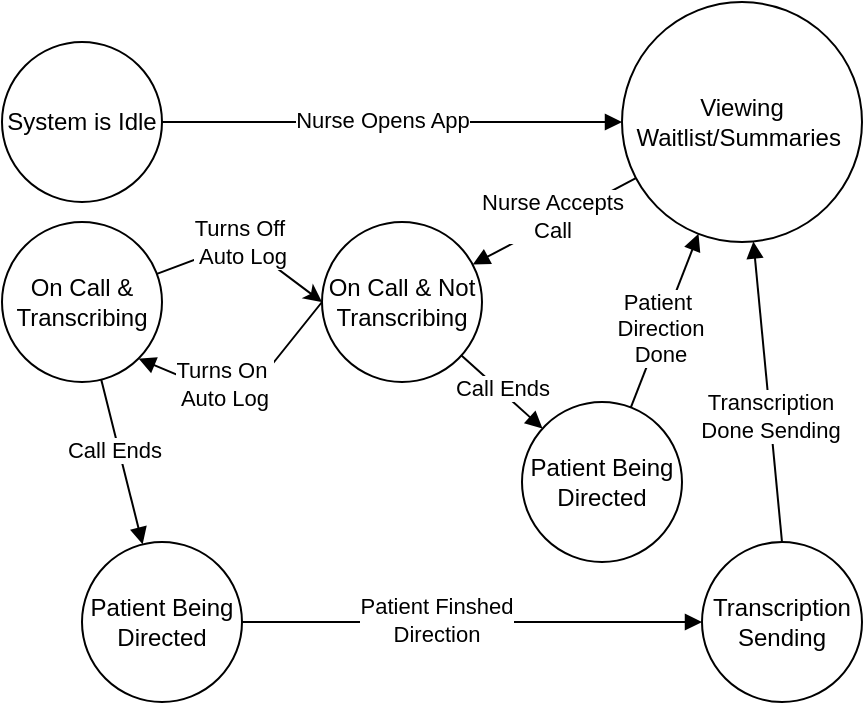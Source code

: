 <mxfile version="24.8.3">
  <diagram name="Page-1" id="sxiHabMewd0oX9gJ2LRB">
    <mxGraphModel dx="345" dy="179" grid="1" gridSize="10" guides="1" tooltips="1" connect="1" arrows="1" fold="1" page="1" pageScale="1" pageWidth="850" pageHeight="1100" math="0" shadow="0">
      <root>
        <mxCell id="0" />
        <mxCell id="1" parent="0" />
        <mxCell id="oJBBDkfFIxPI2WfVs7z5-1" value="System is Idle" style="ellipse;whiteSpace=wrap;html=1;aspect=fixed;" parent="1" vertex="1">
          <mxGeometry x="370" y="260" width="80" height="80" as="geometry" />
        </mxCell>
        <mxCell id="oJBBDkfFIxPI2WfVs7z5-3" value="" style="html=1;verticalAlign=bottom;endArrow=block;rounded=0;" parent="1" source="oJBBDkfFIxPI2WfVs7z5-1" target="oJBBDkfFIxPI2WfVs7z5-5" edge="1">
          <mxGeometry width="80" relative="1" as="geometry">
            <mxPoint x="250" y="230" as="sourcePoint" />
            <mxPoint x="350" y="310" as="targetPoint" />
          </mxGeometry>
        </mxCell>
        <mxCell id="0kFKw8IG2FMoHEPVpHrC-1" value="Nurse Opens App" style="edgeLabel;html=1;align=center;verticalAlign=middle;resizable=0;points=[];" vertex="1" connectable="0" parent="oJBBDkfFIxPI2WfVs7z5-3">
          <mxGeometry x="-0.05" relative="1" as="geometry">
            <mxPoint y="-1" as="offset" />
          </mxGeometry>
        </mxCell>
        <mxCell id="oJBBDkfFIxPI2WfVs7z5-5" value="Viewing Waitlist/Summaries&amp;nbsp;" style="ellipse;whiteSpace=wrap;html=1;aspect=fixed;" parent="1" vertex="1">
          <mxGeometry x="680" y="240" width="120" height="120" as="geometry" />
        </mxCell>
        <mxCell id="oJBBDkfFIxPI2WfVs7z5-8" value="On Call &amp;amp; Not Transcribing" style="ellipse;whiteSpace=wrap;html=1;aspect=fixed;" parent="1" vertex="1">
          <mxGeometry x="530" y="350" width="80" height="80" as="geometry" />
        </mxCell>
        <mxCell id="oJBBDkfFIxPI2WfVs7z5-9" value="" style="html=1;verticalAlign=bottom;endArrow=block;curved=0;rounded=0;" parent="1" source="oJBBDkfFIxPI2WfVs7z5-5" target="oJBBDkfFIxPI2WfVs7z5-8" edge="1">
          <mxGeometry x="0.25" width="80" relative="1" as="geometry">
            <mxPoint x="540" y="410" as="sourcePoint" />
            <mxPoint x="620" y="410" as="targetPoint" />
            <Array as="points" />
            <mxPoint as="offset" />
          </mxGeometry>
        </mxCell>
        <mxCell id="0kFKw8IG2FMoHEPVpHrC-6" value="Nurse Accepts&lt;div&gt;Call&lt;/div&gt;" style="edgeLabel;html=1;align=center;verticalAlign=middle;resizable=0;points=[];" vertex="1" connectable="0" parent="oJBBDkfFIxPI2WfVs7z5-9">
          <mxGeometry x="0.019" y="2" relative="1" as="geometry">
            <mxPoint x="-2" y="-5" as="offset" />
          </mxGeometry>
        </mxCell>
        <mxCell id="0kFKw8IG2FMoHEPVpHrC-9" style="rounded=0;orthogonalLoop=1;jettySize=auto;html=1;entryX=0;entryY=0.5;entryDx=0;entryDy=0;" edge="1" parent="1" source="oJBBDkfFIxPI2WfVs7z5-10" target="oJBBDkfFIxPI2WfVs7z5-8">
          <mxGeometry relative="1" as="geometry">
            <Array as="points">
              <mxPoint x="490" y="360" />
            </Array>
          </mxGeometry>
        </mxCell>
        <mxCell id="oJBBDkfFIxPI2WfVs7z5-10" value="On Call &amp;amp; Transcribing" style="ellipse;whiteSpace=wrap;html=1;aspect=fixed;" parent="1" vertex="1">
          <mxGeometry x="370" y="350" width="80" height="80" as="geometry" />
        </mxCell>
        <mxCell id="oJBBDkfFIxPI2WfVs7z5-15" value="" style="html=1;verticalAlign=bottom;endArrow=block;rounded=0;exitX=0;exitY=0.5;exitDx=0;exitDy=0;entryX=1;entryY=1;entryDx=0;entryDy=0;elbow=vertical;" parent="1" source="oJBBDkfFIxPI2WfVs7z5-8" target="oJBBDkfFIxPI2WfVs7z5-10" edge="1">
          <mxGeometry width="80" relative="1" as="geometry">
            <mxPoint x="460" y="480" as="sourcePoint" />
            <mxPoint x="540" y="480" as="targetPoint" />
            <Array as="points">
              <mxPoint x="490" y="440" />
            </Array>
          </mxGeometry>
        </mxCell>
        <mxCell id="0kFKw8IG2FMoHEPVpHrC-3" value="Turns On&amp;nbsp;&lt;div&gt;Auto Log&lt;/div&gt;" style="edgeLabel;html=1;align=center;verticalAlign=middle;resizable=0;points=[];" vertex="1" connectable="0" parent="oJBBDkfFIxPI2WfVs7z5-15">
          <mxGeometry x="0.175" y="-1" relative="1" as="geometry">
            <mxPoint x="-4" y="-6" as="offset" />
          </mxGeometry>
        </mxCell>
        <mxCell id="oJBBDkfFIxPI2WfVs7z5-17" value="Transcription Sending" style="ellipse;whiteSpace=wrap;html=1;aspect=fixed;" parent="1" vertex="1">
          <mxGeometry x="720" y="510" width="80" height="80" as="geometry" />
        </mxCell>
        <mxCell id="oJBBDkfFIxPI2WfVs7z5-18" value="Call Ends" style="html=1;verticalAlign=bottom;endArrow=block;curved=0;rounded=0;" parent="1" source="oJBBDkfFIxPI2WfVs7z5-10" target="oJBBDkfFIxPI2WfVs7z5-25" edge="1">
          <mxGeometry x="0.043" y="-5" width="80" relative="1" as="geometry">
            <mxPoint x="230" y="510" as="sourcePoint" />
            <mxPoint x="310" y="510" as="targetPoint" />
            <mxPoint as="offset" />
          </mxGeometry>
        </mxCell>
        <mxCell id="oJBBDkfFIxPI2WfVs7z5-19" value="" style="html=1;verticalAlign=bottom;endArrow=block;rounded=0;exitX=0.5;exitY=0;exitDx=0;exitDy=0;" parent="1" source="oJBBDkfFIxPI2WfVs7z5-17" target="oJBBDkfFIxPI2WfVs7z5-5" edge="1">
          <mxGeometry x="-0.121" y="-12" width="80" relative="1" as="geometry">
            <mxPoint x="420" y="390" as="sourcePoint" />
            <mxPoint x="760" y="570" as="targetPoint" />
            <mxPoint as="offset" />
          </mxGeometry>
        </mxCell>
        <mxCell id="0kFKw8IG2FMoHEPVpHrC-5" value="Transcription&lt;div&gt;Done Sending&lt;/div&gt;" style="edgeLabel;html=1;align=center;verticalAlign=middle;resizable=0;points=[];" vertex="1" connectable="0" parent="oJBBDkfFIxPI2WfVs7z5-19">
          <mxGeometry x="-0.159" relative="1" as="geometry">
            <mxPoint as="offset" />
          </mxGeometry>
        </mxCell>
        <mxCell id="oJBBDkfFIxPI2WfVs7z5-22" value="Patient Being Directed" style="ellipse;whiteSpace=wrap;html=1;aspect=fixed;" parent="1" vertex="1">
          <mxGeometry x="630" y="440" width="80" height="80" as="geometry" />
        </mxCell>
        <mxCell id="oJBBDkfFIxPI2WfVs7z5-23" value="" style="html=1;verticalAlign=bottom;endArrow=block;curved=0;rounded=0;" parent="1" source="oJBBDkfFIxPI2WfVs7z5-8" target="oJBBDkfFIxPI2WfVs7z5-22" edge="1">
          <mxGeometry x="0.039" y="-21" width="80" relative="1" as="geometry">
            <mxPoint x="620" y="540" as="sourcePoint" />
            <mxPoint x="700" y="540" as="targetPoint" />
            <mxPoint as="offset" />
          </mxGeometry>
        </mxCell>
        <mxCell id="0kFKw8IG2FMoHEPVpHrC-7" value="Call Ends" style="edgeLabel;html=1;align=center;verticalAlign=middle;resizable=0;points=[];" vertex="1" connectable="0" parent="oJBBDkfFIxPI2WfVs7z5-23">
          <mxGeometry x="-0.318" y="4" relative="1" as="geometry">
            <mxPoint x="4" y="7" as="offset" />
          </mxGeometry>
        </mxCell>
        <mxCell id="oJBBDkfFIxPI2WfVs7z5-24" value="" style="html=1;verticalAlign=bottom;endArrow=block;curved=0;rounded=0;" parent="1" source="oJBBDkfFIxPI2WfVs7z5-22" target="oJBBDkfFIxPI2WfVs7z5-5" edge="1">
          <mxGeometry x="-0.731" y="4" width="80" relative="1" as="geometry">
            <mxPoint x="690" y="440" as="sourcePoint" />
            <mxPoint x="770" y="440" as="targetPoint" />
            <Array as="points" />
            <mxPoint as="offset" />
          </mxGeometry>
        </mxCell>
        <mxCell id="0kFKw8IG2FMoHEPVpHrC-4" value="Patient&amp;nbsp;&lt;div&gt;Direction&lt;div&gt;Done&lt;/div&gt;&lt;/div&gt;" style="edgeLabel;html=1;align=center;verticalAlign=middle;resizable=0;points=[];" vertex="1" connectable="0" parent="oJBBDkfFIxPI2WfVs7z5-24">
          <mxGeometry x="-0.093" y="1" relative="1" as="geometry">
            <mxPoint as="offset" />
          </mxGeometry>
        </mxCell>
        <mxCell id="oJBBDkfFIxPI2WfVs7z5-25" value="Patient Being Directed" style="ellipse;whiteSpace=wrap;html=1;aspect=fixed;" parent="1" vertex="1">
          <mxGeometry x="410" y="510" width="80" height="80" as="geometry" />
        </mxCell>
        <mxCell id="oJBBDkfFIxPI2WfVs7z5-26" value="" style="html=1;verticalAlign=bottom;endArrow=block;curved=0;rounded=0;" parent="1" source="oJBBDkfFIxPI2WfVs7z5-25" target="oJBBDkfFIxPI2WfVs7z5-17" edge="1">
          <mxGeometry x="-0.172" y="8" width="80" relative="1" as="geometry">
            <mxPoint x="763" y="534" as="sourcePoint" />
            <mxPoint x="641" y="375" as="targetPoint" />
            <Array as="points" />
            <mxPoint as="offset" />
          </mxGeometry>
        </mxCell>
        <mxCell id="0kFKw8IG2FMoHEPVpHrC-2" value="Patient Finshed&lt;div&gt;Direction&lt;/div&gt;" style="edgeLabel;html=1;align=center;verticalAlign=middle;resizable=0;points=[];" vertex="1" connectable="0" parent="oJBBDkfFIxPI2WfVs7z5-26">
          <mxGeometry x="-0.158" y="1" relative="1" as="geometry">
            <mxPoint as="offset" />
          </mxGeometry>
        </mxCell>
        <mxCell id="0kFKw8IG2FMoHEPVpHrC-10" value="Turns Off&amp;nbsp;&lt;div&gt;Auto Log&lt;/div&gt;" style="edgeLabel;html=1;align=center;verticalAlign=middle;resizable=0;points=[];" vertex="1" connectable="0" parent="1">
          <mxGeometry x="490.002" y="360.002" as="geometry" />
        </mxCell>
      </root>
    </mxGraphModel>
  </diagram>
</mxfile>
